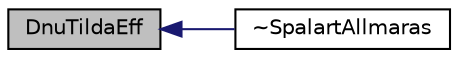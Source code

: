 digraph "DnuTildaEff"
{
  bgcolor="transparent";
  edge [fontname="Helvetica",fontsize="10",labelfontname="Helvetica",labelfontsize="10"];
  node [fontname="Helvetica",fontsize="10",shape=record];
  rankdir="LR";
  Node570 [label="DnuTildaEff",height=0.2,width=0.4,color="black", fillcolor="grey75", style="filled", fontcolor="black"];
  Node570 -> Node571 [dir="back",color="midnightblue",fontsize="10",style="solid",fontname="Helvetica"];
  Node571 [label="~SpalartAllmaras",height=0.2,width=0.4,color="black",URL="$a32373.html#a02d93bd46b4627149128efc588ae6511",tooltip="Destructor. "];
}
